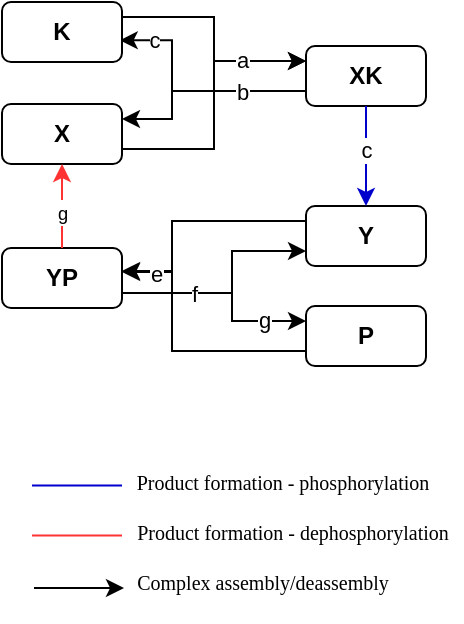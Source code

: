 <mxfile version="14.9.6" type="github">
  <diagram id="msztntWeUJczKLSn1g-O" name="Page-1">
    <mxGraphModel dx="983" dy="518" grid="1" gridSize="10" guides="1" tooltips="1" connect="1" arrows="1" fold="1" page="1" pageScale="1" pageWidth="827" pageHeight="1169" math="0" shadow="0">
      <root>
        <mxCell id="0" />
        <mxCell id="1" parent="0" />
        <mxCell id="sE3w0XTqBgx6vdSFThgq-39" value="&lt;div class=&quot;page&quot; title=&quot;Page 1&quot;&gt;&lt;div class=&quot;section&quot; style=&quot;background-color: rgb(255 , 255 , 255)&quot;&gt;&lt;div class=&quot;layoutArea&quot;&gt;&lt;div class=&quot;column&quot;&gt;&lt;p&gt;&lt;span style=&quot;font-family: &amp;#34;calibri&amp;#34;&quot;&gt;&lt;font style=&quot;font-size: 10px&quot;&gt;Complex assembly/deassembly&lt;/font&gt;&lt;/span&gt;&lt;/p&gt;&lt;/div&gt;&lt;/div&gt;&lt;/div&gt;&lt;/div&gt;" style="text;html=1;align=center;verticalAlign=middle;resizable=0;points=[];autosize=1;strokeColor=none;" vertex="1" parent="1">
          <mxGeometry x="335" y="380" width="140" height="40" as="geometry" />
        </mxCell>
        <mxCell id="sE3w0XTqBgx6vdSFThgq-42" value="&lt;div class=&quot;page&quot; title=&quot;Page 1&quot;&gt;&lt;div class=&quot;section&quot; style=&quot;background-color: rgb(255 , 255 , 255)&quot;&gt;&lt;div class=&quot;layoutArea&quot;&gt;&lt;div class=&quot;column&quot;&gt;&lt;p&gt;&lt;span style=&quot;font-family: &amp;#34;calibri&amp;#34;&quot;&gt;&lt;font style=&quot;font-size: 10px&quot;&gt;Product formation - phosphorylation&lt;/font&gt;&lt;/span&gt;&lt;/p&gt;&lt;/div&gt;&lt;/div&gt;&lt;/div&gt;&lt;/div&gt;" style="text;html=1;align=center;verticalAlign=middle;resizable=0;points=[];autosize=1;strokeColor=none;" vertex="1" parent="1">
          <mxGeometry x="335" y="330" width="160" height="40" as="geometry" />
        </mxCell>
        <mxCell id="sE3w0XTqBgx6vdSFThgq-43" value="&lt;div class=&quot;page&quot; title=&quot;Page 1&quot;&gt;&lt;div class=&quot;section&quot; style=&quot;background-color: rgb(255 , 255 , 255)&quot;&gt;&lt;div class=&quot;layoutArea&quot;&gt;&lt;div class=&quot;column&quot;&gt;&lt;p&gt;&lt;span style=&quot;font-family: &amp;#34;calibri&amp;#34; ; font-size: 10px&quot;&gt;Product formation -&lt;/span&gt;&lt;span style=&quot;font-family: &amp;#34;calibri&amp;#34; ; font-size: 10px&quot;&gt;&amp;nbsp;d&lt;/span&gt;&lt;span style=&quot;font-family: &amp;#34;calibri&amp;#34;&quot;&gt;&lt;font style=&quot;font-size: 10px&quot;&gt;ephosphorylation&lt;/font&gt;&lt;/span&gt;&lt;/p&gt;&lt;/div&gt;&lt;/div&gt;&lt;/div&gt;&lt;/div&gt;" style="text;html=1;align=center;verticalAlign=middle;resizable=0;points=[];autosize=1;strokeColor=none;" vertex="1" parent="1">
          <mxGeometry x="335" y="355" width="170" height="40" as="geometry" />
        </mxCell>
        <mxCell id="sE3w0XTqBgx6vdSFThgq-48" style="edgeStyle=orthogonalEdgeStyle;rounded=0;orthogonalLoop=1;jettySize=auto;html=1;endArrow=classic;endFill=1;" edge="1" parent="1">
          <mxGeometry relative="1" as="geometry">
            <mxPoint x="291" y="403" as="sourcePoint" />
            <mxPoint x="336" y="403" as="targetPoint" />
            <Array as="points">
              <mxPoint x="301" y="403" />
              <mxPoint x="301" y="403" />
            </Array>
          </mxGeometry>
        </mxCell>
        <mxCell id="sE3w0XTqBgx6vdSFThgq-49" style="edgeStyle=orthogonalEdgeStyle;rounded=0;orthogonalLoop=1;jettySize=auto;html=1;endArrow=none;endFill=0;strokeColor=#0000CC;" edge="1" parent="1">
          <mxGeometry relative="1" as="geometry">
            <mxPoint x="290" y="351.76" as="sourcePoint" />
            <mxPoint x="335" y="351.76" as="targetPoint" />
            <Array as="points">
              <mxPoint x="300" y="351.76" />
              <mxPoint x="300" y="351.76" />
            </Array>
          </mxGeometry>
        </mxCell>
        <mxCell id="sE3w0XTqBgx6vdSFThgq-50" style="edgeStyle=orthogonalEdgeStyle;rounded=0;orthogonalLoop=1;jettySize=auto;html=1;endArrow=none;endFill=0;strokeColor=#FF3333;" edge="1" parent="1">
          <mxGeometry relative="1" as="geometry">
            <mxPoint x="290" y="376.76" as="sourcePoint" />
            <mxPoint x="335" y="376.76" as="targetPoint" />
            <Array as="points">
              <mxPoint x="300" y="376.76" />
              <mxPoint x="300" y="376.76" />
            </Array>
          </mxGeometry>
        </mxCell>
        <mxCell id="sE3w0XTqBgx6vdSFThgq-71" style="edgeStyle=orthogonalEdgeStyle;rounded=0;orthogonalLoop=1;jettySize=auto;html=1;exitX=1;exitY=0.75;exitDx=0;exitDy=0;entryX=0;entryY=0.25;entryDx=0;entryDy=0;" edge="1" parent="1" source="sE3w0XTqBgx6vdSFThgq-56" target="sE3w0XTqBgx6vdSFThgq-57">
          <mxGeometry relative="1" as="geometry" />
        </mxCell>
        <mxCell id="sE3w0XTqBgx6vdSFThgq-56" value="&lt;b&gt;X&lt;/b&gt;" style="rounded=1;whiteSpace=wrap;html=1;" vertex="1" parent="1">
          <mxGeometry x="275" y="161" width="60" height="30" as="geometry" />
        </mxCell>
        <mxCell id="sE3w0XTqBgx6vdSFThgq-72" style="edgeStyle=orthogonalEdgeStyle;rounded=0;orthogonalLoop=1;jettySize=auto;html=1;exitX=0;exitY=0.75;exitDx=0;exitDy=0;entryX=0.981;entryY=0.638;entryDx=0;entryDy=0;entryPerimeter=0;" edge="1" parent="1" source="sE3w0XTqBgx6vdSFThgq-57" target="sE3w0XTqBgx6vdSFThgq-60">
          <mxGeometry relative="1" as="geometry">
            <Array as="points">
              <mxPoint x="360" y="155" />
              <mxPoint x="360" y="129" />
            </Array>
          </mxGeometry>
        </mxCell>
        <mxCell id="sE3w0XTqBgx6vdSFThgq-82" value="c" style="edgeLabel;html=1;align=center;verticalAlign=middle;resizable=0;points=[];" vertex="1" connectable="0" parent="sE3w0XTqBgx6vdSFThgq-72">
          <mxGeometry x="0.719" relative="1" as="geometry">
            <mxPoint as="offset" />
          </mxGeometry>
        </mxCell>
        <mxCell id="sE3w0XTqBgx6vdSFThgq-73" style="edgeStyle=orthogonalEdgeStyle;rounded=0;orthogonalLoop=1;jettySize=auto;html=1;exitX=0;exitY=0.75;exitDx=0;exitDy=0;entryX=1;entryY=0.25;entryDx=0;entryDy=0;" edge="1" parent="1" source="sE3w0XTqBgx6vdSFThgq-57" target="sE3w0XTqBgx6vdSFThgq-56">
          <mxGeometry relative="1" as="geometry">
            <mxPoint x="340" y="176" as="targetPoint" />
            <Array as="points">
              <mxPoint x="360" y="155" />
              <mxPoint x="360" y="169" />
            </Array>
          </mxGeometry>
        </mxCell>
        <mxCell id="sE3w0XTqBgx6vdSFThgq-83" value="b" style="edgeLabel;html=1;align=center;verticalAlign=middle;resizable=0;points=[];" vertex="1" connectable="0" parent="sE3w0XTqBgx6vdSFThgq-73">
          <mxGeometry x="-0.384" relative="1" as="geometry">
            <mxPoint as="offset" />
          </mxGeometry>
        </mxCell>
        <mxCell id="sE3w0XTqBgx6vdSFThgq-57" value="&lt;b&gt;XK&lt;/b&gt;" style="rounded=1;whiteSpace=wrap;html=1;" vertex="1" parent="1">
          <mxGeometry x="427" y="132" width="60" height="30" as="geometry" />
        </mxCell>
        <mxCell id="sE3w0XTqBgx6vdSFThgq-75" style="edgeStyle=orthogonalEdgeStyle;rounded=0;orthogonalLoop=1;jettySize=auto;html=1;exitX=1;exitY=0.75;exitDx=0;exitDy=0;entryX=0;entryY=0.75;entryDx=0;entryDy=0;" edge="1" parent="1" source="sE3w0XTqBgx6vdSFThgq-58" target="sE3w0XTqBgx6vdSFThgq-59">
          <mxGeometry relative="1" as="geometry">
            <mxPoint x="335" y="259.5" as="sourcePoint" />
            <Array as="points">
              <mxPoint x="390" y="256" />
              <mxPoint x="390" y="234" />
            </Array>
          </mxGeometry>
        </mxCell>
        <mxCell id="sE3w0XTqBgx6vdSFThgq-76" style="edgeStyle=orthogonalEdgeStyle;rounded=0;orthogonalLoop=1;jettySize=auto;html=1;exitX=1;exitY=0.75;exitDx=0;exitDy=0;entryX=0;entryY=0.25;entryDx=0;entryDy=0;" edge="1" parent="1" source="sE3w0XTqBgx6vdSFThgq-58" target="sE3w0XTqBgx6vdSFThgq-61">
          <mxGeometry relative="1" as="geometry">
            <mxPoint x="335" y="259.5" as="sourcePoint" />
            <Array as="points">
              <mxPoint x="390" y="256" />
              <mxPoint x="390" y="270" />
            </Array>
          </mxGeometry>
        </mxCell>
        <mxCell id="sE3w0XTqBgx6vdSFThgq-84" value="f" style="edgeLabel;html=1;align=center;verticalAlign=middle;resizable=0;points=[];" vertex="1" connectable="0" parent="sE3w0XTqBgx6vdSFThgq-76">
          <mxGeometry x="-0.319" relative="1" as="geometry">
            <mxPoint as="offset" />
          </mxGeometry>
        </mxCell>
        <mxCell id="sE3w0XTqBgx6vdSFThgq-87" value="g" style="edgeLabel;html=1;align=center;verticalAlign=middle;resizable=0;points=[];" vertex="1" connectable="0" parent="sE3w0XTqBgx6vdSFThgq-76">
          <mxGeometry x="0.605" y="1" relative="1" as="geometry">
            <mxPoint as="offset" />
          </mxGeometry>
        </mxCell>
        <mxCell id="sE3w0XTqBgx6vdSFThgq-58" value="&lt;b&gt;YP&lt;/b&gt;" style="rounded=1;whiteSpace=wrap;html=1;" vertex="1" parent="1">
          <mxGeometry x="275" y="233" width="60" height="30" as="geometry" />
        </mxCell>
        <mxCell id="sE3w0XTqBgx6vdSFThgq-67" style="edgeStyle=orthogonalEdgeStyle;rounded=0;orthogonalLoop=1;jettySize=auto;html=1;exitX=0;exitY=0.25;exitDx=0;exitDy=0;" edge="1" parent="1" source="sE3w0XTqBgx6vdSFThgq-59">
          <mxGeometry relative="1" as="geometry">
            <mxPoint x="335" y="245" as="targetPoint" />
            <Array as="points">
              <mxPoint x="360" y="220" />
              <mxPoint x="360" y="245" />
            </Array>
          </mxGeometry>
        </mxCell>
        <mxCell id="sE3w0XTqBgx6vdSFThgq-59" value="&lt;b&gt;Y&lt;/b&gt;" style="rounded=1;whiteSpace=wrap;html=1;" vertex="1" parent="1">
          <mxGeometry x="427" y="212" width="60" height="30" as="geometry" />
        </mxCell>
        <mxCell id="sE3w0XTqBgx6vdSFThgq-62" style="edgeStyle=orthogonalEdgeStyle;rounded=0;orthogonalLoop=1;jettySize=auto;html=1;exitX=1;exitY=0.25;exitDx=0;exitDy=0;entryX=0;entryY=0.25;entryDx=0;entryDy=0;" edge="1" parent="1" source="sE3w0XTqBgx6vdSFThgq-60" target="sE3w0XTqBgx6vdSFThgq-57">
          <mxGeometry relative="1" as="geometry">
            <mxPoint x="500" y="110" as="targetPoint" />
          </mxGeometry>
        </mxCell>
        <mxCell id="sE3w0XTqBgx6vdSFThgq-81" value="a" style="edgeLabel;html=1;align=center;verticalAlign=middle;resizable=0;points=[];" vertex="1" connectable="0" parent="sE3w0XTqBgx6vdSFThgq-62">
          <mxGeometry x="0.435" y="1" relative="1" as="geometry">
            <mxPoint as="offset" />
          </mxGeometry>
        </mxCell>
        <mxCell id="sE3w0XTqBgx6vdSFThgq-60" value="&lt;b&gt;K&lt;/b&gt;" style="rounded=1;whiteSpace=wrap;html=1;" vertex="1" parent="1">
          <mxGeometry x="275" y="110" width="60" height="30" as="geometry" />
        </mxCell>
        <mxCell id="sE3w0XTqBgx6vdSFThgq-74" style="edgeStyle=orthogonalEdgeStyle;rounded=0;orthogonalLoop=1;jettySize=auto;html=1;entryX=1;entryY=0.25;entryDx=0;entryDy=0;exitX=0;exitY=0.75;exitDx=0;exitDy=0;" edge="1" parent="1" source="sE3w0XTqBgx6vdSFThgq-61">
          <mxGeometry relative="1" as="geometry">
            <mxPoint x="427" y="312" as="sourcePoint" />
            <mxPoint x="335" y="244.5" as="targetPoint" />
            <Array as="points">
              <mxPoint x="360" y="285" />
              <mxPoint x="360" y="245" />
            </Array>
          </mxGeometry>
        </mxCell>
        <mxCell id="sE3w0XTqBgx6vdSFThgq-88" value="e" style="edgeLabel;html=1;align=center;verticalAlign=middle;resizable=0;points=[];" vertex="1" connectable="0" parent="sE3w0XTqBgx6vdSFThgq-74">
          <mxGeometry x="0.743" y="1" relative="1" as="geometry">
            <mxPoint as="offset" />
          </mxGeometry>
        </mxCell>
        <mxCell id="sE3w0XTqBgx6vdSFThgq-61" value="&lt;b&gt;P&lt;/b&gt;" style="rounded=1;whiteSpace=wrap;html=1;" vertex="1" parent="1">
          <mxGeometry x="427" y="262" width="60" height="30" as="geometry" />
        </mxCell>
        <mxCell id="sE3w0XTqBgx6vdSFThgq-77" style="edgeStyle=orthogonalEdgeStyle;rounded=0;orthogonalLoop=1;jettySize=auto;html=1;strokeColor=#0000CC;exitX=0.5;exitY=1;exitDx=0;exitDy=0;entryX=0.5;entryY=0;entryDx=0;entryDy=0;" edge="1" parent="1" source="sE3w0XTqBgx6vdSFThgq-57" target="sE3w0XTqBgx6vdSFThgq-59">
          <mxGeometry relative="1" as="geometry">
            <Array as="points" />
            <mxPoint x="402" y="367.5" as="sourcePoint" />
            <mxPoint x="560" y="220" as="targetPoint" />
          </mxGeometry>
        </mxCell>
        <mxCell id="sE3w0XTqBgx6vdSFThgq-78" value="c" style="edgeLabel;html=1;align=center;verticalAlign=middle;resizable=0;points=[];" vertex="1" connectable="0" parent="sE3w0XTqBgx6vdSFThgq-77">
          <mxGeometry x="-0.125" relative="1" as="geometry">
            <mxPoint as="offset" />
          </mxGeometry>
        </mxCell>
        <mxCell id="sE3w0XTqBgx6vdSFThgq-79" style="edgeStyle=orthogonalEdgeStyle;rounded=0;orthogonalLoop=1;jettySize=auto;html=1;exitX=0.5;exitY=0;exitDx=0;exitDy=0;entryX=0.5;entryY=1;entryDx=0;entryDy=0;strokeColor=#FF3333;" edge="1" parent="1" source="sE3w0XTqBgx6vdSFThgq-58" target="sE3w0XTqBgx6vdSFThgq-56">
          <mxGeometry relative="1" as="geometry">
            <mxPoint x="220" y="220" as="sourcePoint" />
            <mxPoint x="220" y="300" as="targetPoint" />
          </mxGeometry>
        </mxCell>
        <mxCell id="sE3w0XTqBgx6vdSFThgq-80" value="&lt;span style=&quot;font-size: 9.167px&quot;&gt;g&lt;/span&gt;" style="edgeLabel;html=1;align=center;verticalAlign=middle;resizable=0;points=[];" vertex="1" connectable="0" parent="sE3w0XTqBgx6vdSFThgq-79">
          <mxGeometry x="-0.142" relative="1" as="geometry">
            <mxPoint as="offset" />
          </mxGeometry>
        </mxCell>
      </root>
    </mxGraphModel>
  </diagram>
</mxfile>
